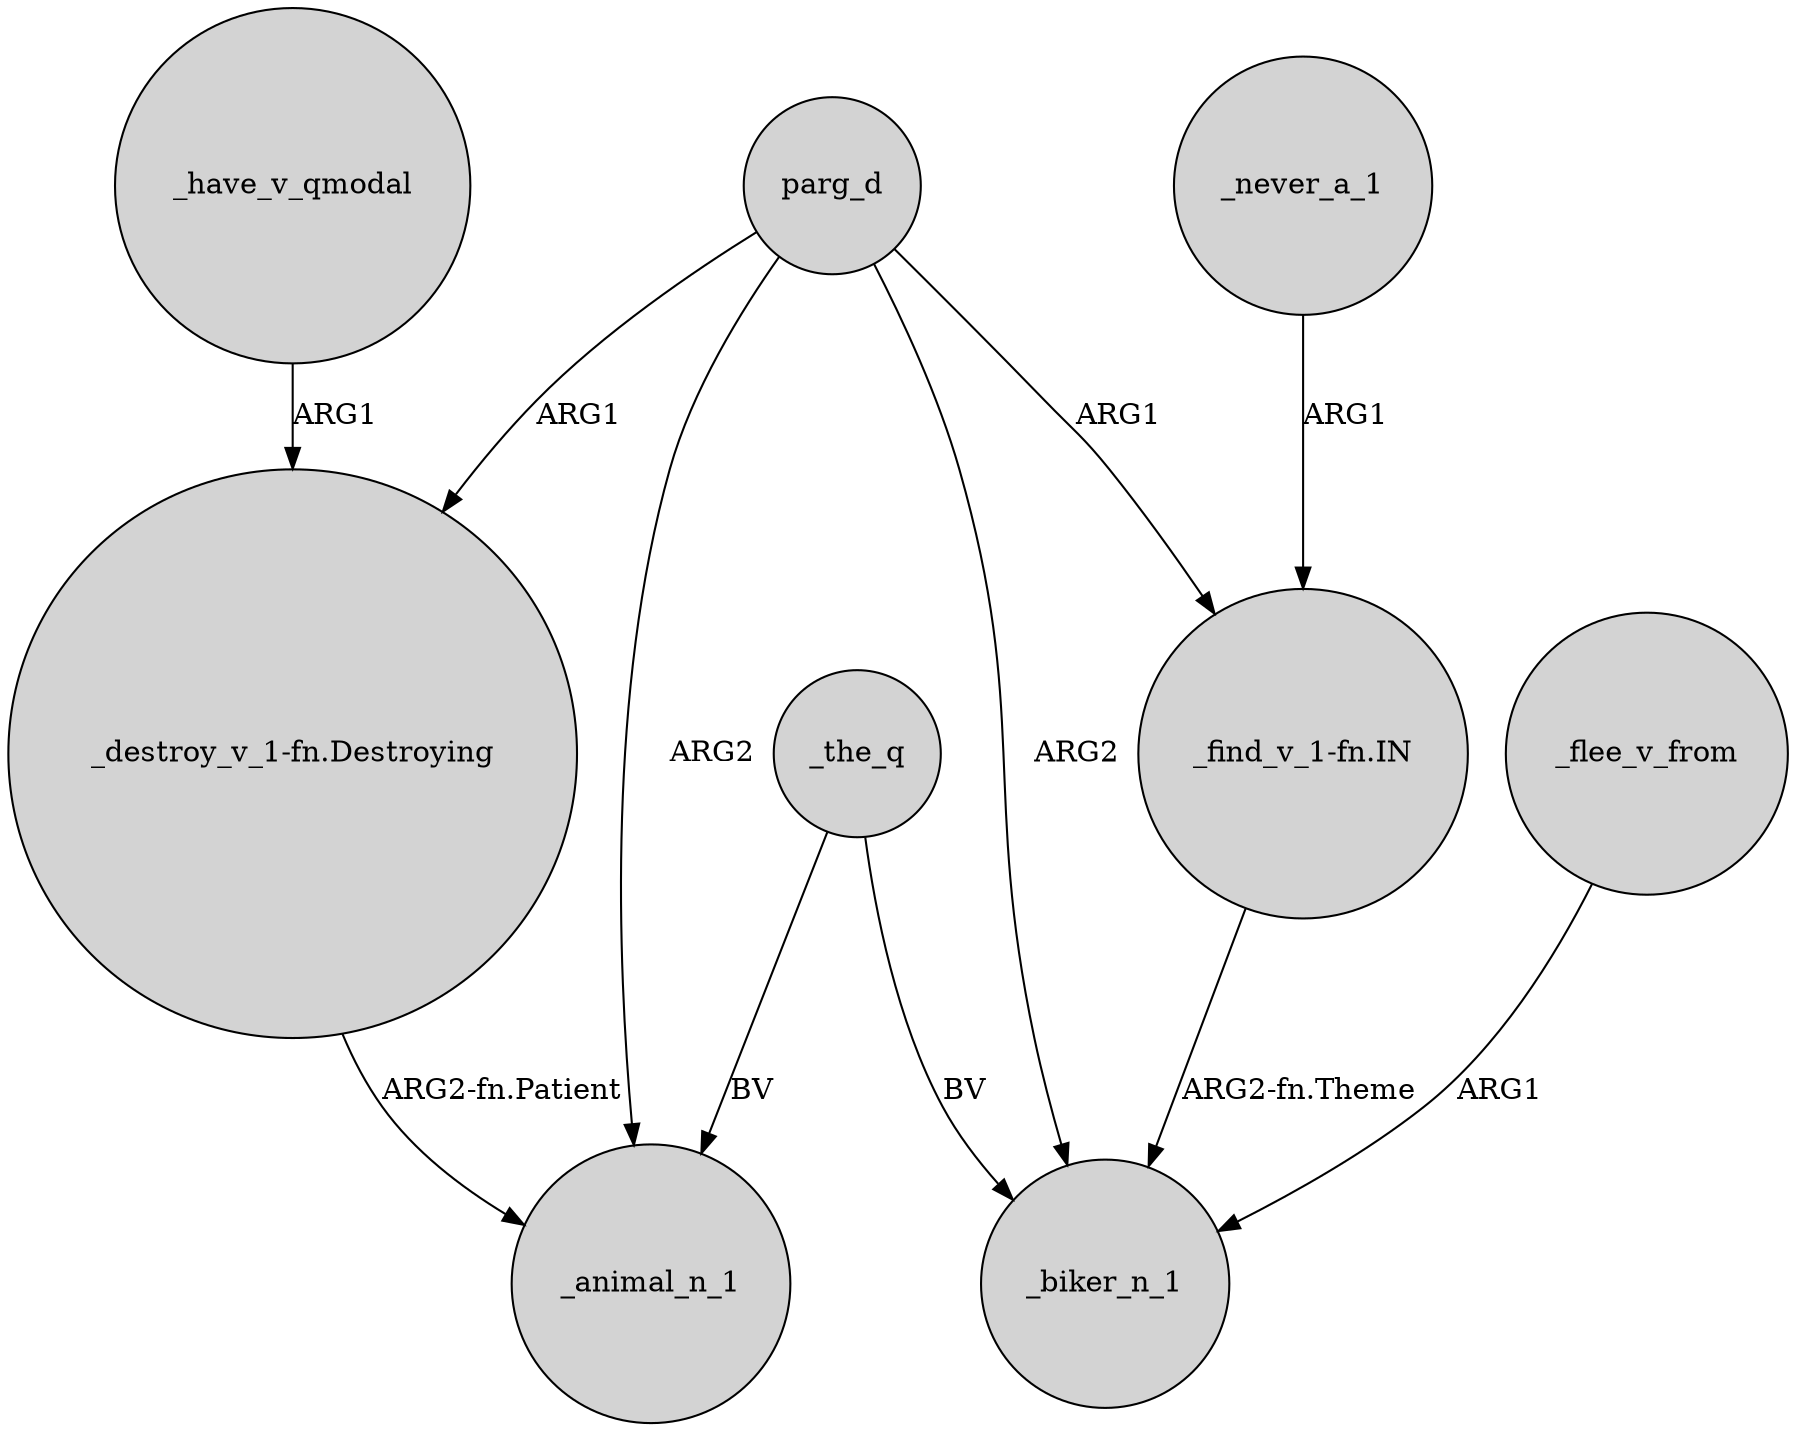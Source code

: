 digraph {
	node [shape=circle style=filled]
	"_find_v_1-fn.IN" -> _biker_n_1 [label="ARG2-fn.Theme"]
	"_destroy_v_1-fn.Destroying" -> _animal_n_1 [label="ARG2-fn.Patient"]
	parg_d -> _biker_n_1 [label=ARG2]
	parg_d -> "_destroy_v_1-fn.Destroying" [label=ARG1]
	_the_q -> _animal_n_1 [label=BV]
	_have_v_qmodal -> "_destroy_v_1-fn.Destroying" [label=ARG1]
	parg_d -> _animal_n_1 [label=ARG2]
	_the_q -> _biker_n_1 [label=BV]
	parg_d -> "_find_v_1-fn.IN" [label=ARG1]
	_never_a_1 -> "_find_v_1-fn.IN" [label=ARG1]
	_flee_v_from -> _biker_n_1 [label=ARG1]
}
